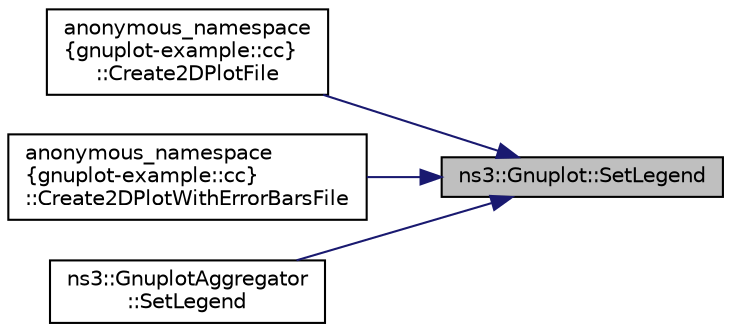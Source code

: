 digraph "ns3::Gnuplot::SetLegend"
{
 // LATEX_PDF_SIZE
  edge [fontname="Helvetica",fontsize="10",labelfontname="Helvetica",labelfontsize="10"];
  node [fontname="Helvetica",fontsize="10",shape=record];
  rankdir="RL";
  Node1 [label="ns3::Gnuplot::SetLegend",height=0.2,width=0.4,color="black", fillcolor="grey75", style="filled", fontcolor="black",tooltip=" "];
  Node1 -> Node2 [dir="back",color="midnightblue",fontsize="10",style="solid",fontname="Helvetica"];
  Node2 [label="anonymous_namespace\l\{gnuplot-example::cc\}\l::Create2DPlotFile",height=0.2,width=0.4,color="black", fillcolor="white", style="filled",URL="$namespaceanonymous__namespace_02gnuplot-example_8cc_03.html#a48148f58505f5a68bf78fcf4267eca5c",tooltip=" "];
  Node1 -> Node3 [dir="back",color="midnightblue",fontsize="10",style="solid",fontname="Helvetica"];
  Node3 [label="anonymous_namespace\l\{gnuplot-example::cc\}\l::Create2DPlotWithErrorBarsFile",height=0.2,width=0.4,color="black", fillcolor="white", style="filled",URL="$namespaceanonymous__namespace_02gnuplot-example_8cc_03.html#a11b023238c45ea2f5b6be648547a9c17",tooltip=" "];
  Node1 -> Node4 [dir="back",color="midnightblue",fontsize="10",style="solid",fontname="Helvetica"];
  Node4 [label="ns3::GnuplotAggregator\l::SetLegend",height=0.2,width=0.4,color="black", fillcolor="white", style="filled",URL="$classns3_1_1_gnuplot_aggregator.html#ab43df746995f484fa6d7902e6dc4b8e2",tooltip=" "];
}
